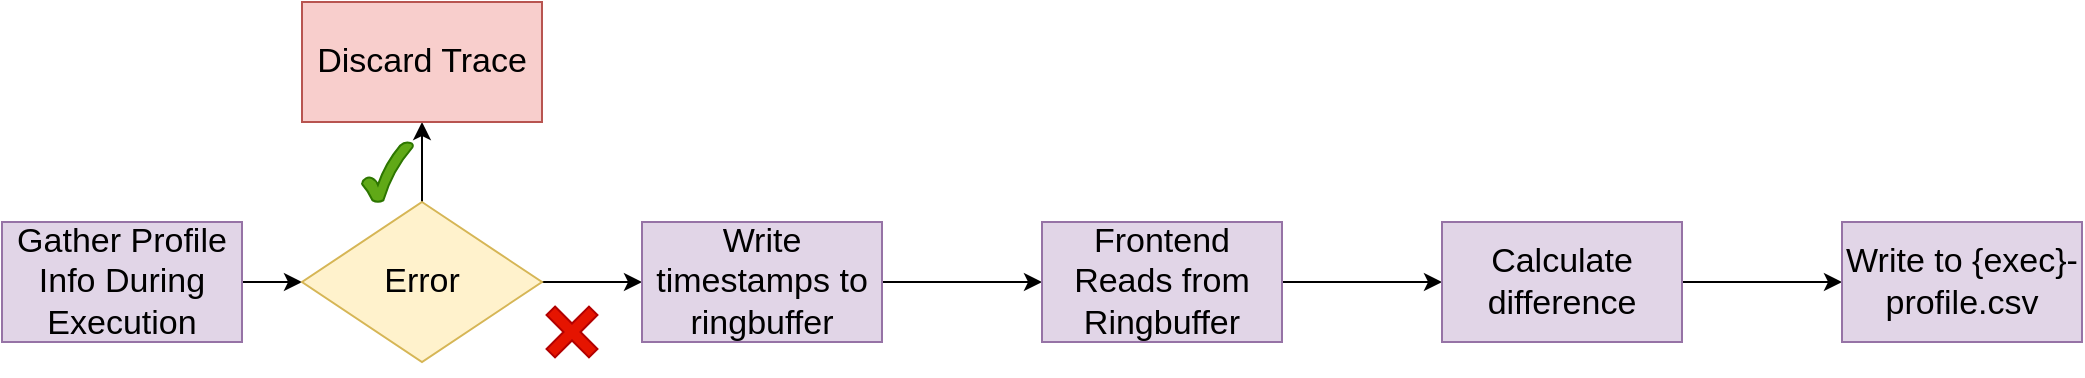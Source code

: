 <mxfile version="26.2.15">
  <diagram name="Page-1" id="x5GXv-Gf5CIBqI9PkEcv">
    <mxGraphModel dx="1234" dy="898" grid="1" gridSize="10" guides="1" tooltips="1" connect="1" arrows="1" fold="1" page="1" pageScale="1" pageWidth="1169" pageHeight="827" math="0" shadow="0">
      <root>
        <mxCell id="0" />
        <mxCell id="1" parent="0" />
        <mxCell id="PBNVaRR_uQVOk_k5smOg-11" style="edgeStyle=orthogonalEdgeStyle;rounded=0;orthogonalLoop=1;jettySize=auto;html=1;exitX=1;exitY=0.5;exitDx=0;exitDy=0;entryX=0;entryY=0.5;entryDx=0;entryDy=0;" parent="1" source="PBNVaRR_uQVOk_k5smOg-1" target="PBNVaRR_uQVOk_k5smOg-2" edge="1">
          <mxGeometry relative="1" as="geometry" />
        </mxCell>
        <mxCell id="PBNVaRR_uQVOk_k5smOg-1" value="&lt;font style=&quot;font-size: 17px;&quot;&gt;Gather Profile Info During Execution&lt;/font&gt;" style="rounded=1;whiteSpace=wrap;html=1;fillColor=#e1d5e7;strokeColor=#9673a6;arcSize=0;" parent="1" vertex="1">
          <mxGeometry x="20" y="120" width="120" height="60" as="geometry" />
        </mxCell>
        <mxCell id="PBNVaRR_uQVOk_k5smOg-10" style="edgeStyle=orthogonalEdgeStyle;rounded=0;orthogonalLoop=1;jettySize=auto;html=1;exitX=0.5;exitY=0;exitDx=0;exitDy=0;entryX=0.5;entryY=1;entryDx=0;entryDy=0;" parent="1" source="PBNVaRR_uQVOk_k5smOg-2" target="PBNVaRR_uQVOk_k5smOg-4" edge="1">
          <mxGeometry relative="1" as="geometry" />
        </mxCell>
        <mxCell id="PBNVaRR_uQVOk_k5smOg-13" value="" style="edgeStyle=orthogonalEdgeStyle;rounded=0;orthogonalLoop=1;jettySize=auto;html=1;" parent="1" source="PBNVaRR_uQVOk_k5smOg-2" target="PBNVaRR_uQVOk_k5smOg-12" edge="1">
          <mxGeometry relative="1" as="geometry" />
        </mxCell>
        <mxCell id="PBNVaRR_uQVOk_k5smOg-2" value="&lt;font style=&quot;font-size: 17px;&quot;&gt;Error&lt;/font&gt;" style="rhombus;whiteSpace=wrap;html=1;fillColor=#fff2cc;strokeColor=#d6b656;" parent="1" vertex="1">
          <mxGeometry x="170" y="110" width="120" height="80" as="geometry" />
        </mxCell>
        <mxCell id="PBNVaRR_uQVOk_k5smOg-4" value="&lt;font style=&quot;font-size: 17px;&quot;&gt;Discard Trace&lt;/font&gt;" style="whiteSpace=wrap;html=1;fillColor=#f8cecc;strokeColor=#b85450;" parent="1" vertex="1">
          <mxGeometry x="170" y="10" width="120" height="60" as="geometry" />
        </mxCell>
        <mxCell id="PBNVaRR_uQVOk_k5smOg-7" value="" style="shape=cross;whiteSpace=wrap;html=1;rotation=45;fillColor=#e51400;fontColor=#ffffff;strokeColor=#B20000;" parent="1" vertex="1">
          <mxGeometry x="290" y="160" width="30" height="30" as="geometry" />
        </mxCell>
        <mxCell id="PBNVaRR_uQVOk_k5smOg-8" value="" style="verticalLabelPosition=bottom;verticalAlign=top;html=1;shape=mxgraph.basic.tick;fillColor=#60a917;fontColor=#ffffff;strokeColor=#2D7600;" parent="1" vertex="1">
          <mxGeometry x="200" y="80" width="25.5" height="30" as="geometry" />
        </mxCell>
        <mxCell id="PBNVaRR_uQVOk_k5smOg-16" value="" style="edgeStyle=orthogonalEdgeStyle;rounded=0;orthogonalLoop=1;jettySize=auto;html=1;" parent="1" source="PBNVaRR_uQVOk_k5smOg-12" target="PBNVaRR_uQVOk_k5smOg-15" edge="1">
          <mxGeometry relative="1" as="geometry" />
        </mxCell>
        <mxCell id="PBNVaRR_uQVOk_k5smOg-12" value="&lt;font style=&quot;font-size: 17px;&quot;&gt;Write timestamps to ringbuffer&lt;/font&gt;" style="whiteSpace=wrap;html=1;fillColor=#e1d5e7;strokeColor=#9673a6;" parent="1" vertex="1">
          <mxGeometry x="340" y="120" width="120" height="60" as="geometry" />
        </mxCell>
        <mxCell id="PBNVaRR_uQVOk_k5smOg-18" value="" style="edgeStyle=orthogonalEdgeStyle;rounded=0;orthogonalLoop=1;jettySize=auto;html=1;fontSize=17;" parent="1" source="PBNVaRR_uQVOk_k5smOg-15" target="PBNVaRR_uQVOk_k5smOg-17" edge="1">
          <mxGeometry relative="1" as="geometry" />
        </mxCell>
        <mxCell id="PBNVaRR_uQVOk_k5smOg-15" value="Frontend Reads from Ringbuffer" style="whiteSpace=wrap;html=1;fillColor=#e1d5e7;strokeColor=#9673a6;fontSize=17;" parent="1" vertex="1">
          <mxGeometry x="540" y="120" width="120" height="60" as="geometry" />
        </mxCell>
        <mxCell id="PBNVaRR_uQVOk_k5smOg-20" value="" style="edgeStyle=orthogonalEdgeStyle;rounded=0;orthogonalLoop=1;jettySize=auto;html=1;fontSize=17;" parent="1" source="PBNVaRR_uQVOk_k5smOg-17" target="PBNVaRR_uQVOk_k5smOg-19" edge="1">
          <mxGeometry relative="1" as="geometry" />
        </mxCell>
        <mxCell id="PBNVaRR_uQVOk_k5smOg-17" value="Calculate difference" style="whiteSpace=wrap;html=1;fillColor=#e1d5e7;strokeColor=#9673a6;fontSize=17;" parent="1" vertex="1">
          <mxGeometry x="740" y="120" width="120" height="60" as="geometry" />
        </mxCell>
        <mxCell id="PBNVaRR_uQVOk_k5smOg-19" value="Write to {exec}-profile.csv" style="whiteSpace=wrap;html=1;fillColor=#e1d5e7;strokeColor=#9673a6;fontSize=17;" parent="1" vertex="1">
          <mxGeometry x="940" y="120" width="120" height="60" as="geometry" />
        </mxCell>
      </root>
    </mxGraphModel>
  </diagram>
</mxfile>
